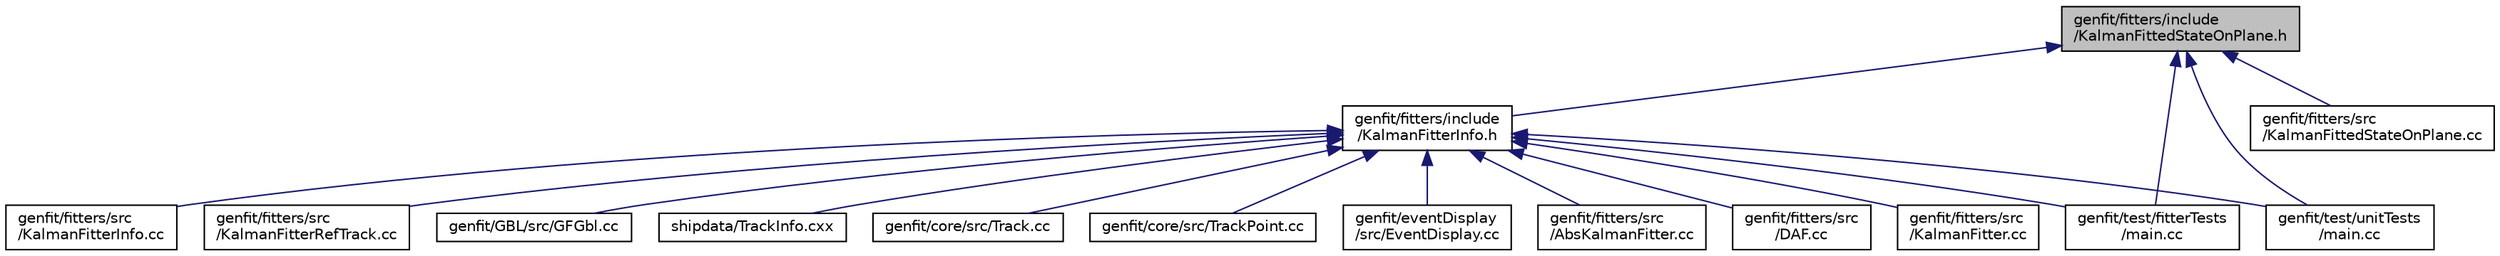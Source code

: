 digraph "genfit/fitters/include/KalmanFittedStateOnPlane.h"
{
 // LATEX_PDF_SIZE
  edge [fontname="Helvetica",fontsize="10",labelfontname="Helvetica",labelfontsize="10"];
  node [fontname="Helvetica",fontsize="10",shape=record];
  Node1 [label="genfit/fitters/include\l/KalmanFittedStateOnPlane.h",height=0.2,width=0.4,color="black", fillcolor="grey75", style="filled", fontcolor="black",tooltip=" "];
  Node1 -> Node2 [dir="back",color="midnightblue",fontsize="10",style="solid",fontname="Helvetica"];
  Node2 [label="genfit/fitters/include\l/KalmanFitterInfo.h",height=0.2,width=0.4,color="black", fillcolor="white", style="filled",URL="$KalmanFitterInfo_8h.html",tooltip=" "];
  Node2 -> Node3 [dir="back",color="midnightblue",fontsize="10",style="solid",fontname="Helvetica"];
  Node3 [label="genfit/core/src/Track.cc",height=0.2,width=0.4,color="black", fillcolor="white", style="filled",URL="$Track_8cc.html",tooltip=" "];
  Node2 -> Node4 [dir="back",color="midnightblue",fontsize="10",style="solid",fontname="Helvetica"];
  Node4 [label="genfit/core/src/TrackPoint.cc",height=0.2,width=0.4,color="black", fillcolor="white", style="filled",URL="$TrackPoint_8cc.html",tooltip=" "];
  Node2 -> Node5 [dir="back",color="midnightblue",fontsize="10",style="solid",fontname="Helvetica"];
  Node5 [label="genfit/eventDisplay\l/src/EventDisplay.cc",height=0.2,width=0.4,color="black", fillcolor="white", style="filled",URL="$EventDisplay_8cc.html",tooltip=" "];
  Node2 -> Node6 [dir="back",color="midnightblue",fontsize="10",style="solid",fontname="Helvetica"];
  Node6 [label="genfit/fitters/src\l/AbsKalmanFitter.cc",height=0.2,width=0.4,color="black", fillcolor="white", style="filled",URL="$AbsKalmanFitter_8cc.html",tooltip=" "];
  Node2 -> Node7 [dir="back",color="midnightblue",fontsize="10",style="solid",fontname="Helvetica"];
  Node7 [label="genfit/fitters/src\l/DAF.cc",height=0.2,width=0.4,color="black", fillcolor="white", style="filled",URL="$DAF_8cc.html",tooltip=" "];
  Node2 -> Node8 [dir="back",color="midnightblue",fontsize="10",style="solid",fontname="Helvetica"];
  Node8 [label="genfit/fitters/src\l/KalmanFitter.cc",height=0.2,width=0.4,color="black", fillcolor="white", style="filled",URL="$KalmanFitter_8cc.html",tooltip=" "];
  Node2 -> Node9 [dir="back",color="midnightblue",fontsize="10",style="solid",fontname="Helvetica"];
  Node9 [label="genfit/fitters/src\l/KalmanFitterInfo.cc",height=0.2,width=0.4,color="black", fillcolor="white", style="filled",URL="$KalmanFitterInfo_8cc.html",tooltip=" "];
  Node2 -> Node10 [dir="back",color="midnightblue",fontsize="10",style="solid",fontname="Helvetica"];
  Node10 [label="genfit/fitters/src\l/KalmanFitterRefTrack.cc",height=0.2,width=0.4,color="black", fillcolor="white", style="filled",URL="$KalmanFitterRefTrack_8cc.html",tooltip=" "];
  Node2 -> Node11 [dir="back",color="midnightblue",fontsize="10",style="solid",fontname="Helvetica"];
  Node11 [label="genfit/GBL/src/GFGbl.cc",height=0.2,width=0.4,color="black", fillcolor="white", style="filled",URL="$GFGbl_8cc.html",tooltip=" "];
  Node2 -> Node12 [dir="back",color="midnightblue",fontsize="10",style="solid",fontname="Helvetica"];
  Node12 [label="genfit/test/fitterTests\l/main.cc",height=0.2,width=0.4,color="black", fillcolor="white", style="filled",URL="$fitterTests_2main_8cc.html",tooltip=" "];
  Node2 -> Node13 [dir="back",color="midnightblue",fontsize="10",style="solid",fontname="Helvetica"];
  Node13 [label="genfit/test/unitTests\l/main.cc",height=0.2,width=0.4,color="black", fillcolor="white", style="filled",URL="$unitTests_2main_8cc.html",tooltip=" "];
  Node2 -> Node14 [dir="back",color="midnightblue",fontsize="10",style="solid",fontname="Helvetica"];
  Node14 [label="shipdata/TrackInfo.cxx",height=0.2,width=0.4,color="black", fillcolor="white", style="filled",URL="$TrackInfo_8cxx.html",tooltip=" "];
  Node1 -> Node15 [dir="back",color="midnightblue",fontsize="10",style="solid",fontname="Helvetica"];
  Node15 [label="genfit/fitters/src\l/KalmanFittedStateOnPlane.cc",height=0.2,width=0.4,color="black", fillcolor="white", style="filled",URL="$KalmanFittedStateOnPlane_8cc.html",tooltip=" "];
  Node1 -> Node12 [dir="back",color="midnightblue",fontsize="10",style="solid",fontname="Helvetica"];
  Node1 -> Node13 [dir="back",color="midnightblue",fontsize="10",style="solid",fontname="Helvetica"];
}
